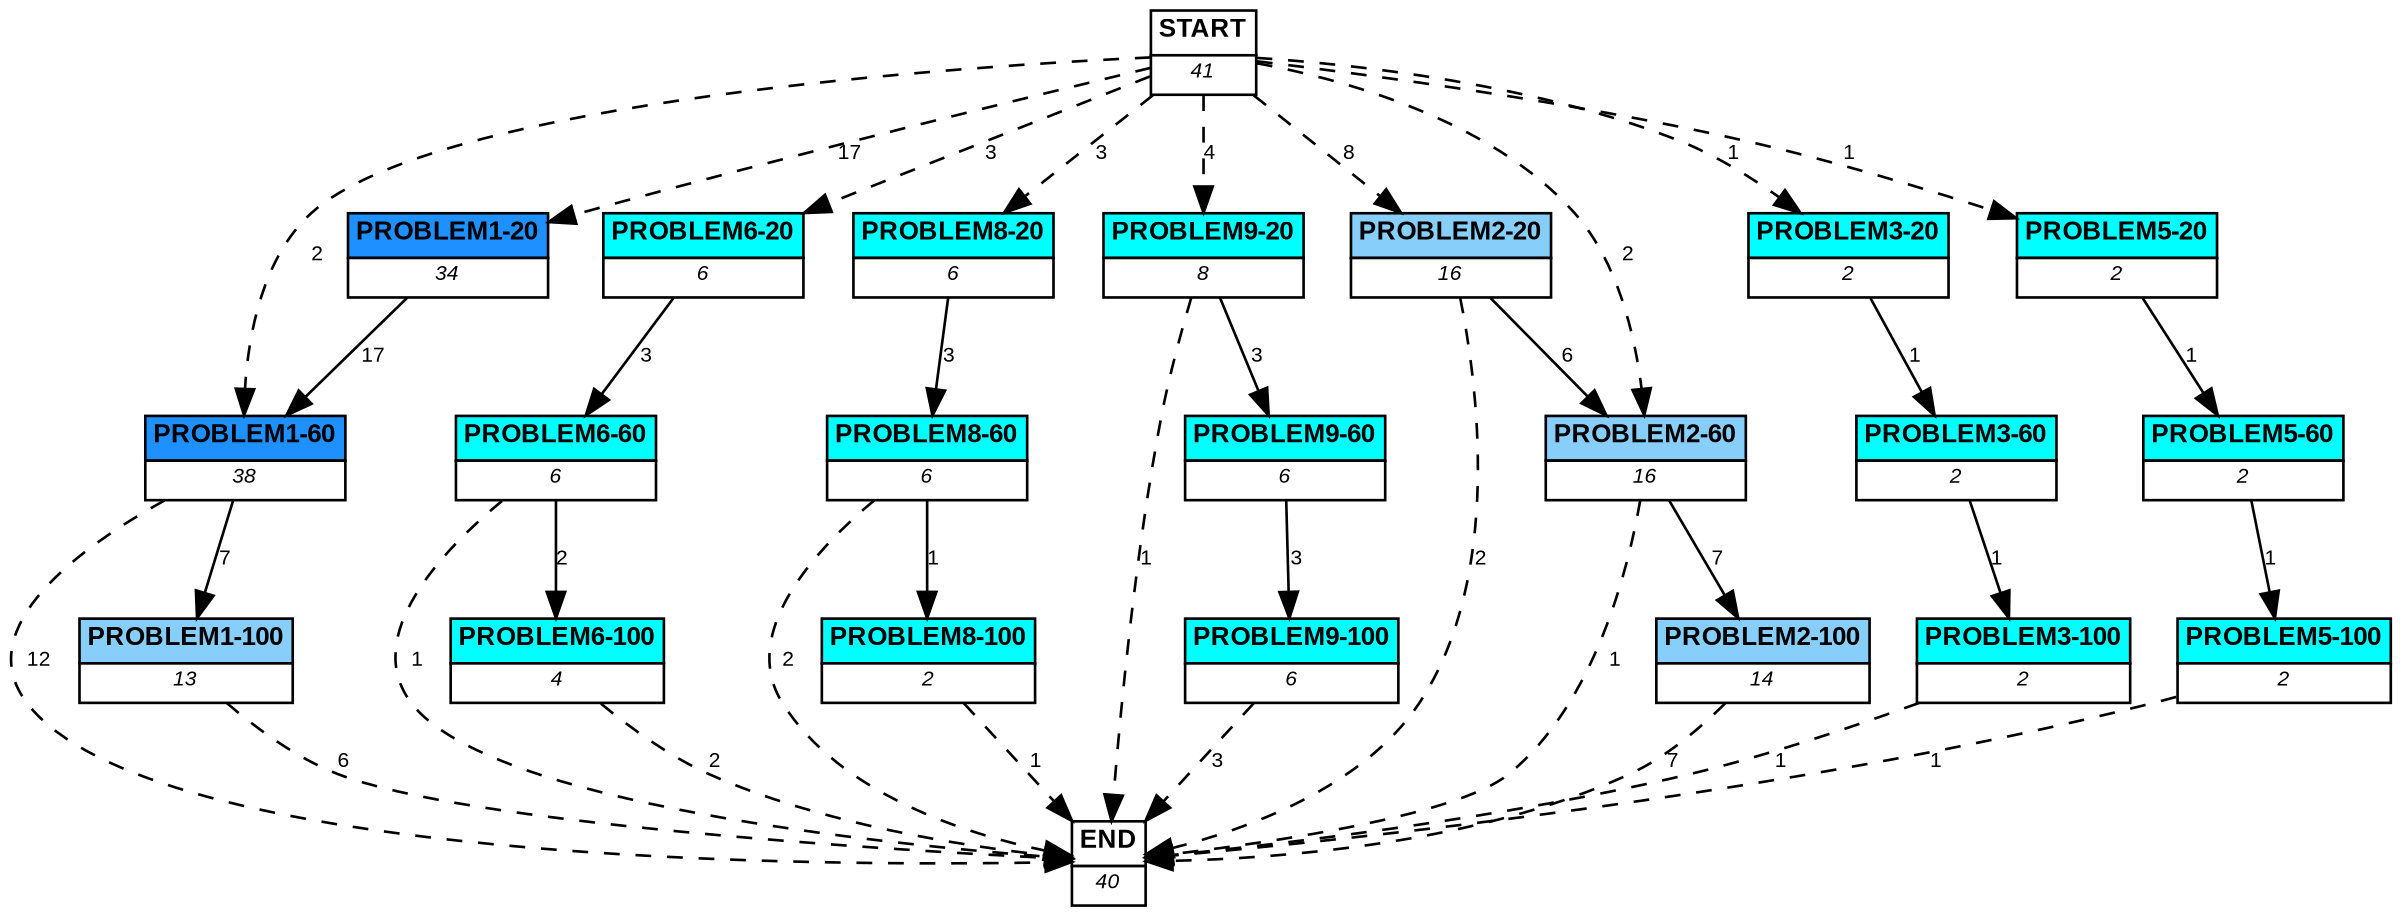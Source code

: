 digraph graphname {
	dpi = 150
	size="16,11!";
	margin = 0;
"PROBLEM1-60" [shape=plain, label=<<table border="0" cellborder="1" cellspacing="0"><tr><td bgcolor="dodgerblue"><FONT face="Arial" POINT-SIZE="10"><b>PROBLEM1-60</b></FONT></td></tr><tr><td bgcolor="white"><FONT face="Arial" POINT-SIZE="8"><i>38</i></FONT></td></tr></table>>]
"PROBLEM1-20" [shape=plain, label=<<table border="0" cellborder="1" cellspacing="0"><tr><td bgcolor="dodgerblue"><FONT face="Arial" POINT-SIZE="10"><b>PROBLEM1-20</b></FONT></td></tr><tr><td bgcolor="white"><FONT face="Arial" POINT-SIZE="8"><i>34</i></FONT></td></tr></table>>]
"PROBLEM6-20" [shape=plain, label=<<table border="0" cellborder="1" cellspacing="0"><tr><td bgcolor="aqua"><FONT face="Arial" POINT-SIZE="10"><b>PROBLEM6-20</b></FONT></td></tr><tr><td bgcolor="white"><FONT face="Arial" POINT-SIZE="8"><i>6</i></FONT></td></tr></table>>]
"PROBLEM6-60" [shape=plain, label=<<table border="0" cellborder="1" cellspacing="0"><tr><td bgcolor="aqua"><FONT face="Arial" POINT-SIZE="10"><b>PROBLEM6-60</b></FONT></td></tr><tr><td bgcolor="white"><FONT face="Arial" POINT-SIZE="8"><i>6</i></FONT></td></tr></table>>]
"PROBLEM6-100" [shape=plain, label=<<table border="0" cellborder="1" cellspacing="0"><tr><td bgcolor="aqua"><FONT face="Arial" POINT-SIZE="10"><b>PROBLEM6-100</b></FONT></td></tr><tr><td bgcolor="white"><FONT face="Arial" POINT-SIZE="8"><i>4</i></FONT></td></tr></table>>]
"PROBLEM8-20" [shape=plain, label=<<table border="0" cellborder="1" cellspacing="0"><tr><td bgcolor="aqua"><FONT face="Arial" POINT-SIZE="10"><b>PROBLEM8-20</b></FONT></td></tr><tr><td bgcolor="white"><FONT face="Arial" POINT-SIZE="8"><i>6</i></FONT></td></tr></table>>]
"PROBLEM8-60" [shape=plain, label=<<table border="0" cellborder="1" cellspacing="0"><tr><td bgcolor="aqua"><FONT face="Arial" POINT-SIZE="10"><b>PROBLEM8-60</b></FONT></td></tr><tr><td bgcolor="white"><FONT face="Arial" POINT-SIZE="8"><i>6</i></FONT></td></tr></table>>]
"PROBLEM9-20" [shape=plain, label=<<table border="0" cellborder="1" cellspacing="0"><tr><td bgcolor="aqua"><FONT face="Arial" POINT-SIZE="10"><b>PROBLEM9-20</b></FONT></td></tr><tr><td bgcolor="white"><FONT face="Arial" POINT-SIZE="8"><i>8</i></FONT></td></tr></table>>]
"PROBLEM1-100" [shape=plain, label=<<table border="0" cellborder="1" cellspacing="0"><tr><td bgcolor="lightskyblue"><FONT face="Arial" POINT-SIZE="10"><b>PROBLEM1-100</b></FONT></td></tr><tr><td bgcolor="white"><FONT face="Arial" POINT-SIZE="8"><i>13</i></FONT></td></tr></table>>]
"PROBLEM9-60" [shape=plain, label=<<table border="0" cellborder="1" cellspacing="0"><tr><td bgcolor="aqua"><FONT face="Arial" POINT-SIZE="10"><b>PROBLEM9-60</b></FONT></td></tr><tr><td bgcolor="white"><FONT face="Arial" POINT-SIZE="8"><i>6</i></FONT></td></tr></table>>]
"PROBLEM9-100" [shape=plain, label=<<table border="0" cellborder="1" cellspacing="0"><tr><td bgcolor="aqua"><FONT face="Arial" POINT-SIZE="10"><b>PROBLEM9-100</b></FONT></td></tr><tr><td bgcolor="white"><FONT face="Arial" POINT-SIZE="8"><i>6</i></FONT></td></tr></table>>]
"PROBLEM2-20" [shape=plain, label=<<table border="0" cellborder="1" cellspacing="0"><tr><td bgcolor="lightskyblue"><FONT face="Arial" POINT-SIZE="10"><b>PROBLEM2-20</b></FONT></td></tr><tr><td bgcolor="white"><FONT face="Arial" POINT-SIZE="8"><i>16</i></FONT></td></tr></table>>]
"PROBLEM2-60" [shape=plain, label=<<table border="0" cellborder="1" cellspacing="0"><tr><td bgcolor="lightskyblue"><FONT face="Arial" POINT-SIZE="10"><b>PROBLEM2-60</b></FONT></td></tr><tr><td bgcolor="white"><FONT face="Arial" POINT-SIZE="8"><i>16</i></FONT></td></tr></table>>]
"PROBLEM2-100" [shape=plain, label=<<table border="0" cellborder="1" cellspacing="0"><tr><td bgcolor="lightskyblue"><FONT face="Arial" POINT-SIZE="10"><b>PROBLEM2-100</b></FONT></td></tr><tr><td bgcolor="white"><FONT face="Arial" POINT-SIZE="8"><i>14</i></FONT></td></tr></table>>]
"PROBLEM3-20" [shape=plain, label=<<table border="0" cellborder="1" cellspacing="0"><tr><td bgcolor="aqua"><FONT face="Arial" POINT-SIZE="10"><b>PROBLEM3-20</b></FONT></td></tr><tr><td bgcolor="white"><FONT face="Arial" POINT-SIZE="8"><i>2</i></FONT></td></tr></table>>]
"PROBLEM3-60" [shape=plain, label=<<table border="0" cellborder="1" cellspacing="0"><tr><td bgcolor="aqua"><FONT face="Arial" POINT-SIZE="10"><b>PROBLEM3-60</b></FONT></td></tr><tr><td bgcolor="white"><FONT face="Arial" POINT-SIZE="8"><i>2</i></FONT></td></tr></table>>]
"PROBLEM3-100" [shape=plain, label=<<table border="0" cellborder="1" cellspacing="0"><tr><td bgcolor="aqua"><FONT face="Arial" POINT-SIZE="10"><b>PROBLEM3-100</b></FONT></td></tr><tr><td bgcolor="white"><FONT face="Arial" POINT-SIZE="8"><i>2</i></FONT></td></tr></table>>]
"PROBLEM5-20" [shape=plain, label=<<table border="0" cellborder="1" cellspacing="0"><tr><td bgcolor="aqua"><FONT face="Arial" POINT-SIZE="10"><b>PROBLEM5-20</b></FONT></td></tr><tr><td bgcolor="white"><FONT face="Arial" POINT-SIZE="8"><i>2</i></FONT></td></tr></table>>]
"PROBLEM5-60" [shape=plain, label=<<table border="0" cellborder="1" cellspacing="0"><tr><td bgcolor="aqua"><FONT face="Arial" POINT-SIZE="10"><b>PROBLEM5-60</b></FONT></td></tr><tr><td bgcolor="white"><FONT face="Arial" POINT-SIZE="8"><i>2</i></FONT></td></tr></table>>]
"PROBLEM5-100" [shape=plain, label=<<table border="0" cellborder="1" cellspacing="0"><tr><td bgcolor="aqua"><FONT face="Arial" POINT-SIZE="10"><b>PROBLEM5-100</b></FONT></td></tr><tr><td bgcolor="white"><FONT face="Arial" POINT-SIZE="8"><i>2</i></FONT></td></tr></table>>]
"PROBLEM8-100" [shape=plain, label=<<table border="0" cellborder="1" cellspacing="0"><tr><td bgcolor="aqua"><FONT face="Arial" POINT-SIZE="10"><b>PROBLEM8-100</b></FONT></td></tr><tr><td bgcolor="white"><FONT face="Arial" POINT-SIZE="8"><i>2</i></FONT></td></tr></table>>]
"START" [shape=plain, label=<<table border="0" cellborder="1" cellspacing="0"><tr><td bgcolor="white"><FONT face="Arial" POINT-SIZE="10"><b>START</b></FONT></td></tr><tr><td bgcolor="white"><FONT face="Arial" POINT-SIZE="8"><i>41</i></FONT></td></tr></table>>]
"END" [shape=plain, label=<<table border="0" cellborder="1" cellspacing="0"><tr><td bgcolor="white"><FONT face="Arial" POINT-SIZE="10"><b>END</b></FONT></td></tr><tr><td bgcolor="white"><FONT face="Arial" POINT-SIZE="8"><i>40</i></FONT></td></tr></table>>]
"PROBLEM1-60" -> "PROBLEM1-100" [ label ="7" labelfloat=false fontname="Arial" fontsize=8]
"PROBLEM1-60" -> "END" [ style = dashed label ="12" labelfloat=false fontname="Arial" fontsize=8]
"PROBLEM1-20" -> "PROBLEM1-60" [ label ="17" labelfloat=false fontname="Arial" fontsize=8]
"PROBLEM6-20" -> "PROBLEM6-60" [ label ="3" labelfloat=false fontname="Arial" fontsize=8]
"PROBLEM6-60" -> "PROBLEM6-100" [ label ="2" labelfloat=false fontname="Arial" fontsize=8]
"PROBLEM6-60" -> "END" [ style = dashed label ="1" labelfloat=false fontname="Arial" fontsize=8]
"PROBLEM6-100" -> "END" [ style = dashed label ="2" labelfloat=false fontname="Arial" fontsize=8]
"PROBLEM8-20" -> "PROBLEM8-60" [ label ="3" labelfloat=false fontname="Arial" fontsize=8]
"PROBLEM8-60" -> "PROBLEM8-100" [ label ="1" labelfloat=false fontname="Arial" fontsize=8]
"PROBLEM8-60" -> "END" [ style = dashed label ="2" labelfloat=false fontname="Arial" fontsize=8]
"PROBLEM9-20" -> "PROBLEM9-60" [ label ="3" labelfloat=false fontname="Arial" fontsize=8]
"PROBLEM9-20" -> "END" [ style = dashed label ="1" labelfloat=false fontname="Arial" fontsize=8]
"PROBLEM1-100" -> "END" [ style = dashed label ="6" labelfloat=false fontname="Arial" fontsize=8]
"PROBLEM9-60" -> "PROBLEM9-100" [ label ="3" labelfloat=false fontname="Arial" fontsize=8]
"PROBLEM9-100" -> "END" [ style = dashed label ="3" labelfloat=false fontname="Arial" fontsize=8]
"PROBLEM2-20" -> "PROBLEM2-60" [ label ="6" labelfloat=false fontname="Arial" fontsize=8]
"PROBLEM2-20" -> "END" [ style = dashed label ="2" labelfloat=false fontname="Arial" fontsize=8]
"PROBLEM2-60" -> "PROBLEM2-100" [ label ="7" labelfloat=false fontname="Arial" fontsize=8]
"PROBLEM2-60" -> "END" [ style = dashed label ="1" labelfloat=false fontname="Arial" fontsize=8]
"PROBLEM2-100" -> "END" [ style = dashed label ="7" labelfloat=false fontname="Arial" fontsize=8]
"PROBLEM3-20" -> "PROBLEM3-60" [ label ="1" labelfloat=false fontname="Arial" fontsize=8]
"PROBLEM3-60" -> "PROBLEM3-100" [ label ="1" labelfloat=false fontname="Arial" fontsize=8]
"PROBLEM3-100" -> "END" [ style = dashed label ="1" labelfloat=false fontname="Arial" fontsize=8]
"PROBLEM5-20" -> "PROBLEM5-60" [ label ="1" labelfloat=false fontname="Arial" fontsize=8]
"PROBLEM5-60" -> "PROBLEM5-100" [ label ="1" labelfloat=false fontname="Arial" fontsize=8]
"PROBLEM5-100" -> "END" [ style = dashed label ="1" labelfloat=false fontname="Arial" fontsize=8]
"PROBLEM8-100" -> "END" [ style = dashed label ="1" labelfloat=false fontname="Arial" fontsize=8]
"START" -> "PROBLEM1-60" [ style = dashed label ="2" labelfloat=false fontname="Arial" fontsize=8]
"START" -> "PROBLEM1-20" [ style = dashed label ="17" labelfloat=false fontname="Arial" fontsize=8]
"START" -> "PROBLEM6-20" [ style = dashed label ="3" labelfloat=false fontname="Arial" fontsize=8]
"START" -> "PROBLEM8-20" [ style = dashed label ="3" labelfloat=false fontname="Arial" fontsize=8]
"START" -> "PROBLEM9-20" [ style = dashed label ="4" labelfloat=false fontname="Arial" fontsize=8]
"START" -> "PROBLEM2-20" [ style = dashed label ="8" labelfloat=false fontname="Arial" fontsize=8]
"START" -> "PROBLEM2-60" [ style = dashed label ="2" labelfloat=false fontname="Arial" fontsize=8]
"START" -> "PROBLEM3-20" [ style = dashed label ="1" labelfloat=false fontname="Arial" fontsize=8]
"START" -> "PROBLEM5-20" [ style = dashed label ="1" labelfloat=false fontname="Arial" fontsize=8]
}
